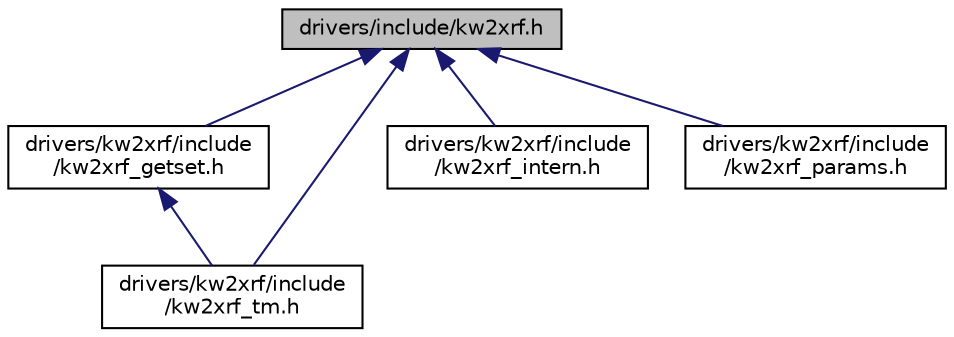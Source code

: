 digraph "drivers/include/kw2xrf.h"
{
 // LATEX_PDF_SIZE
  edge [fontname="Helvetica",fontsize="10",labelfontname="Helvetica",labelfontsize="10"];
  node [fontname="Helvetica",fontsize="10",shape=record];
  Node1 [label="drivers/include/kw2xrf.h",height=0.2,width=0.4,color="black", fillcolor="grey75", style="filled", fontcolor="black",tooltip="Interface definition for the kw2xrf driver."];
  Node1 -> Node2 [dir="back",color="midnightblue",fontsize="10",style="solid",fontname="Helvetica"];
  Node2 [label="drivers/kw2xrf/include\l/kw2xrf_getset.h",height=0.2,width=0.4,color="black", fillcolor="white", style="filled",URL="$kw2xrf__getset_8h.html",tooltip="get/set interfaces for kw2xrf driver"];
  Node2 -> Node3 [dir="back",color="midnightblue",fontsize="10",style="solid",fontname="Helvetica"];
  Node3 [label="drivers/kw2xrf/include\l/kw2xrf_tm.h",height=0.2,width=0.4,color="black", fillcolor="white", style="filled",URL="$kw2xrf__tm_8h.html",tooltip="Testing interfaces for kw2xrf driver."];
  Node1 -> Node4 [dir="back",color="midnightblue",fontsize="10",style="solid",fontname="Helvetica"];
  Node4 [label="drivers/kw2xrf/include\l/kw2xrf_intern.h",height=0.2,width=0.4,color="black", fillcolor="white", style="filled",URL="$kw2xrf__intern_8h.html",tooltip="Internal function interfaces for kw2xrf driver."];
  Node1 -> Node5 [dir="back",color="midnightblue",fontsize="10",style="solid",fontname="Helvetica"];
  Node5 [label="drivers/kw2xrf/include\l/kw2xrf_params.h",height=0.2,width=0.4,color="black", fillcolor="white", style="filled",URL="$kw2xrf__params_8h.html",tooltip="Default configuration for the KW2XRF driver."];
  Node1 -> Node3 [dir="back",color="midnightblue",fontsize="10",style="solid",fontname="Helvetica"];
}
